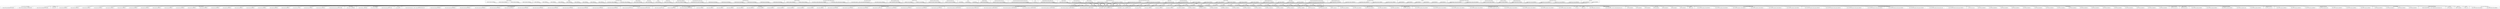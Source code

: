 digraph {
graph [overlap=false]
subgraph cluster_Catalyst_Dispatcher {
	label="Catalyst::Dispatcher";
	"Catalyst::Dispatcher::BEGIN@9";
	"Catalyst::Dispatcher::BEGIN@10";
	"Catalyst::Dispatcher::BEGIN@11";
	"Catalyst::Dispatcher::BEGIN@12";
}
subgraph cluster_Catalyst {
	label="Catalyst";
	"Catalyst::BEGIN@10";
	"Catalyst::BEGIN@13";
	"Catalyst::BEGIN@32";
	"Catalyst::BEGIN@9";
	"Catalyst::BEGIN@16";
	"Catalyst::BEGIN@8";
	"Catalyst::BEGIN@14";
	"Catalyst::BEGIN@11";
	"Catalyst::BEGIN@12";
}
subgraph cluster_Class_MOP_Mixin_HasMethods {
	label="Class::MOP::Mixin::HasMethods";
	"Class::MOP::Mixin::HasMethods::add_method";
	"Class::MOP::Mixin::HasMethods::_add_meta_method";
	"Class::MOP::Mixin::HasMethods::get_method";
}
subgraph cluster_Text_Tradition_Collation {
	label="Text::Tradition::Collation";
	"Text::Tradition::Collation::BEGIN@10";
	"Text::Tradition::Collation::BEGIN@9";
}
subgraph cluster_List_Util {
	label="List::Util";
	"List::Util::BEGIN@11";
}
subgraph cluster_Moose_Meta_Instance {
	label="Moose::Meta::Instance";
	"Moose::Meta::Instance::BEGIN@15";
	"Moose::Meta::Instance::BEGIN@10";
	"Moose::Meta::Instance::BEGIN@3";
	"Moose::Meta::Instance::BEGIN@11";
	"Moose::Meta::Instance::BEGIN@13";
}
subgraph cluster_Catalyst_Exception {
	label="Catalyst::Exception";
	"Catalyst::Exception::BEGIN@63";
}
subgraph cluster_KiokuX_Model {
	label="KiokuX::Model";
	"KiokuX::Model::BEGIN@7";
}
subgraph cluster_TryCatch {
	label="TryCatch";
	"TryCatch::BEGIN@11";
}
subgraph cluster_KiokuDB_Linker {
	label="KiokuDB::Linker";
	"KiokuDB::Linker::BEGIN@18";
}
subgraph cluster_Catalyst_Plugin_ConfigLoader {
	label="Catalyst::Plugin::ConfigLoader";
	"Catalyst::Plugin::ConfigLoader::BEGIN@8";
}
subgraph cluster_MooseX_Emulate_Class_Accessor_Fast {
	label="MooseX::Emulate::Class::Accessor::Fast";
	"MooseX::Emulate::Class::Accessor::Fast::BEGIN@7";
}
subgraph cluster_KiokuDB_Backend_DBI {
	label="KiokuDB::Backend::DBI";
	"KiokuDB::Backend::DBI::BEGIN@21";
	"KiokuDB::Backend::DBI::BEGIN@26";
	"KiokuDB::Backend::DBI::BEGIN@30";
	"KiokuDB::Backend::DBI::BEGIN@28";
	"KiokuDB::Backend::DBI::BEGIN@29";
	"KiokuDB::Backend::DBI::BEGIN@31";
}
subgraph cluster_Moose_Meta_Role_Application_RoleSummation {
	label="Moose::Meta::Role::Application::RoleSummation";
	"Moose::Meta::Role::Application::RoleSummation::BEGIN@2";
	"Moose::Meta::Role::Application::RoleSummation::BEGIN@9";
	"Moose::Meta::Role::Application::RoleSummation::BEGIN@11";
	"Moose::Meta::Role::Application::RoleSummation::BEGIN@17";
	"Moose::Meta::Role::Application::RoleSummation::BEGIN@10";
	"Moose::Meta::Role::Application::RoleSummation::BEGIN@15";
	"Moose::Meta::Role::Application::RoleSummation::BEGIN@13";
	"Moose::Meta::Role::Application::RoleSummation::meta";
}
subgraph cluster_Module_Implementation {
	label="Module::Implementation";
	"Module::Implementation::__ANON__[Module/Implementation.pm:44]";
	"Module::Implementation::build_loader_sub";
}
subgraph cluster_Scalar_Util {
	label="Scalar::Util";
	"Scalar::Util::BEGIN@9";
}
subgraph cluster_Moose_Meta_Role_Application_ToClass {
	label="Moose::Meta::Role::Application::ToClass";
	"Moose::Meta::Role::Application::ToClass::BEGIN@11";
	"Moose::Meta::Role::Application::ToClass::BEGIN@10";
	"Moose::Meta::Role::Application::ToClass::BEGIN@17";
	"Moose::Meta::Role::Application::ToClass::BEGIN@2";
	"Moose::Meta::Role::Application::ToClass::BEGIN@9";
	"Moose::Meta::Role::Application::ToClass::BEGIN@15";
	"Moose::Meta::Role::Application::ToClass::BEGIN@13";
	"Moose::Meta::Role::Application::ToClass::meta";
	"Moose::Meta::Role::Application::ToClass::BEGIN@14";
}
subgraph cluster_KiokuDB_LiveObjects {
	label="KiokuDB::LiveObjects";
	"KiokuDB::LiveObjects::BEGIN@14";
	"KiokuDB::LiveObjects::BEGIN@13";
}
subgraph cluster_UNIVERSAL {
	label="UNIVERSAL";
	"UNIVERSAL::isa";
}
subgraph cluster_Moose_Meta_Class {
	label="Moose::Meta::Class";
	"Moose::Meta::Class::add_override_method_modifier";
	"Moose::Meta::Class::BEGIN@13";
	"Moose::Meta::Class::initialize";
	"Moose::Meta::Class::BEGIN@19";
	"Moose::Meta::Class::BEGIN@28";
	"Moose::Meta::Class::BEGIN@21";
	"Moose::Meta::Class::BEGIN@14";
	"Moose::Meta::Class::add_attribute";
	"Moose::Meta::Class::BEGIN@15";
	"Moose::Meta::Class::BEGIN@22";
	"Moose::Meta::Class::BEGIN@16";
	"Moose::Meta::Class::BEGIN@25";
	"Moose::Meta::Class::BEGIN@23";
	"Moose::Meta::Class::BEGIN@17";
	"Moose::Meta::Class::BEGIN@24";
	"Moose::Meta::Class::BEGIN@27";
	"Moose::Meta::Class::superclasses";
	"Moose::Meta::Class::BEGIN@3";
	"Moose::Meta::Class::BEGIN@10";
	"Moose::Meta::Class::BEGIN@18";
	"Moose::Meta::Class::BEGIN@11";
	"Moose::Meta::Class::BEGIN@31";
	"Moose::Meta::Class::BEGIN@26";
	"Moose::Meta::Class::BEGIN@29";
}
subgraph cluster_Text_Tradition_Collation_RelationshipStore {
	label="Text::Tradition::Collation::RelationshipStore";
	"Text::Tradition::Collation::RelationshipStore::BEGIN@5";
	"Text::Tradition::Collation::RelationshipStore::BEGIN@6";
}
subgraph cluster_Class_Load {
	label="Class::Load";
	"Class::Load::BEGIN@5";
	"Class::Load::BEGIN@9";
	"Class::Load::BEGIN@6";
	"Class::Load::BEGIN@10";
	"Class::Load::BEGIN@7";
	"Class::Load::BEGIN@16";
	"Class::Load::BEGIN@8";
}
subgraph cluster_Parse_Method_Signatures {
	label="Parse::Method::Signatures";
	"Parse::Method::Signatures::__ANON__[Parse/Method/Signatures.pm:122]";
	"Parse::Method::Signatures::BEGIN@10";
}
subgraph cluster_Class_MOP_MiniTrait {
	label="Class::MOP::MiniTrait";
	"Class::MOP::MiniTrait::apply";
}
subgraph cluster_warnings {
	label="warnings";
	"warnings::import";
}
subgraph cluster_Catalyst_DispatchType_Chained {
	label="Catalyst::DispatchType::Chained";
	"Catalyst::DispatchType::Chained::BEGIN@7";
}
subgraph cluster_XSLoader {
	label="XSLoader";
	"XSLoader::load";
}
subgraph cluster_KiokuDB_GC_Naive {
	label="KiokuDB::GC::Naive";
	"KiokuDB::GC::Naive::BEGIN@6";
	"KiokuDB::GC::Naive::BEGIN@7";
}
subgraph cluster_Moose_Meta_Role {
	label="Moose::Meta::Role";
	"Moose::Meta::Role::BEGIN@27";
	"Moose::Meta::Role::BEGIN@18";
	"Moose::Meta::Role::BEGIN@13";
	"Moose::Meta::Role::BEGIN@21";
	"Moose::Meta::Role::BEGIN@16";
	"Moose::Meta::Role::BEGIN@20";
	"Moose::Meta::Role::BEGIN@11";
	"Moose::Meta::Role::BEGIN@10";
	"Moose::Meta::Role::BEGIN@2";
	"Moose::Meta::Role::BEGIN@25";
	"Moose::Meta::Role::BEGIN@23";
	"Moose::Meta::Role::meta";
	"Moose::Meta::Role::BEGIN@22";
	"Moose::Meta::Role::BEGIN@19";
	"Moose::Meta::Role::BEGIN@15";
	"Moose::Meta::Role::BEGIN@24";
	"Moose::Meta::Role::BEGIN@9";
	"Moose::Meta::Role::BEGIN@14";
}
subgraph cluster_Class_Load_XS {
	label="Class::Load::XS";
	"Class::Load::XS::is_class_loaded";
}
subgraph cluster_stemmaweb_Controller_Stexaminer {
	label="stemmaweb::Controller::Stexaminer";
	"stemmaweb::Controller::Stexaminer::BEGIN@8";
}
subgraph cluster_Class_MOP_Class {
	label="Class::MOP::Class";
	"Class::MOP::Class::find_method_by_name";
	"Class::MOP::Class::_real_ref_name";
	"Class::MOP::Class::initialize";
}
subgraph cluster_stemmaweb_Controller_Root {
	label="stemmaweb::Controller::Root";
	"stemmaweb::Controller::Root::BEGIN@7";
}
subgraph cluster_Moose_Object {
	label="Moose::Object";
	"Moose::Object::BEGIN@17";
	"Moose::Object::BEGIN@108";
	"Moose::Object::BEGIN@13";
	"Moose::Object::BEGIN@85";
	"Moose::Object::BEGIN@11";
	"Moose::Object::BEGIN@14";
	"Moose::Object::BEGIN@16";
	"Moose::Object::BEGIN@3";
	"Moose::Object::BUILDARGS";
	"Moose::Object::BEGIN@20";
	"Moose::Object::BEGIN@19";
	"Moose::Object::BEGIN@15";
	"Moose::Object::BEGIN@10";
}
subgraph cluster_main {
	label="main";
	"main::BEGIN@10";
	"main::BEGIN@9";
	"main::BEGIN@11";
}
subgraph cluster_Moose_Meta_Role_Application_ToRole {
	label="Moose::Meta::Role::Application::ToRole";
	"Moose::Meta::Role::Application::ToRole::BEGIN@2";
	"Moose::Meta::Role::Application::ToRole::BEGIN@10";
	"Moose::Meta::Role::Application::ToRole::BEGIN@11";
	"Moose::Meta::Role::Application::ToRole::BEGIN@13";
	"Moose::Meta::Role::Application::ToRole::BEGIN@9";
	"Moose::Meta::Role::Application::ToRole::BEGIN@15";
}
subgraph cluster_Moose {
	label="Moose";
	"Moose::init_meta";
	"Moose::BEGIN@29";
	"Moose::BEGIN@34";
	"Moose::BEGIN@45";
	"Moose::BEGIN@21";
	"Moose::BEGIN@37";
	"Moose::BEGIN@42";
	"Moose::around";
	"Moose::has";
	"Moose::before";
	"Moose::BEGIN@11";
	"Moose::BEGIN@32";
	"Moose::BEGIN@31";
	"Moose::BEGIN@40";
	"Moose::BEGIN@8";
	"Moose::BEGIN@9";
	"Moose::BEGIN@15";
	"Moose::BEGIN@41";
	"Moose::extends";
	"Moose::super";
	"Moose::override";
	"Moose::BEGIN@39";
	"Moose::BEGIN@36";
	"Moose::BEGIN@28";
	"Moose::with";
	"Moose::BEGIN@14";
	"Moose::BEGIN@44";
	"Moose::BEGIN@19";
	"Moose::BEGIN@38";
	"Moose::BEGIN@30";
	"Moose::BEGIN@18";
	"Moose::BEGIN@23";
	"Moose::BEGIN@2";
	"Moose::BEGIN@13";
	"Moose::BEGIN@47";
}
subgraph cluster_mro {
	label="mro";
	"mro::get_linear_isa";
}
subgraph cluster_KiokuDB_TypeMap {
	label="KiokuDB::TypeMap";
	"KiokuDB::TypeMap::BEGIN@10";
}
subgraph cluster_stemmaweb_Controller_Microservice {
	label="stemmaweb::Controller::Microservice";
	"stemmaweb::Controller::Microservice::BEGIN@11";
}
subgraph cluster_MooseX_Role_Parameterized_Meta_Role_Parameterizable {
	label="MooseX::Role::Parameterized::Meta::Role::Parameterizable";
	"MooseX::Role::Parameterized::Meta::Role::Parameterizable::BEGIN@7";
}
subgraph cluster_base {
	label="base";
	"base::import";
}
subgraph cluster_KiokuDB_Backend_TypeMap_Default_JSON {
	label="KiokuDB::Backend::TypeMap::Default::JSON";
	"KiokuDB::Backend::TypeMap::Default::JSON::BEGIN@6";
}
subgraph cluster_Module_Runtime {
	label="Module::Runtime";
	"Module::Runtime::require_module";
}
subgraph cluster_Exporter {
	label="Exporter";
	"Exporter::import";
}
subgraph cluster_Data_Stream_Bulk_Util {
	label="Data::Stream::Bulk::Util";
	"Data::Stream::Bulk::Util::BEGIN@14";
}
subgraph cluster_Catalyst_Controller {
	label="Catalyst::Controller";
	"Catalyst::Controller::BEGIN@8";
}
subgraph cluster_KiokuDB_TypeMap_Entry_Set {
	label="KiokuDB::TypeMap::Entry::Set";
	"KiokuDB::TypeMap::Entry::Set::BEGIN@8";
	"KiokuDB::TypeMap::Entry::Set::BEGIN@9";
}
subgraph cluster_Moose_Meta_Attribute {
	label="Moose::Meta::Attribute";
	"Moose::Meta::Attribute::new";
}
subgraph cluster_Moose_Deprecated {
	label="Moose::Deprecated";
	"Moose::Deprecated::BEGIN@12";
	"Moose::Deprecated::BEGIN@10";
	"Moose::Deprecated::BEGIN@9";
	"Moose::Deprecated::BEGIN@2";
}
subgraph cluster_MooseX_Meta_TypeConstraint_Structured {
	label="MooseX::Meta::TypeConstraint::Structured";
	"MooseX::Meta::TypeConstraint::Structured::BEGIN@6";
	"MooseX::Meta::TypeConstraint::Structured::BEGIN@8";
}
subgraph cluster_Moose_Meta_Role_Composite {
	label="Moose::Meta::Role::Composite";
	"Moose::Meta::Role::Composite::BEGIN@10";
	"Moose::Meta::Role::Composite::BEGIN@9";
	"Moose::Meta::Role::Composite::meta";
	"Moose::Meta::Role::Composite::BEGIN@11";
	"Moose::Meta::Role::Composite::BEGIN@14";
	"Moose::Meta::Role::Composite::BEGIN@2";
	"Moose::Meta::Role::Composite::BEGIN@13";
	"Moose::Meta::Role::Composite::BEGIN@16";
}
subgraph cluster_Moose_Meta_Attribute_Native {
	label="Moose::Meta::Attribute::Native";
	"Moose::Meta::Attribute::Native::BEGIN@2";
	"Moose::Meta::Attribute::Native::BEGIN@9";
}
subgraph cluster_Catalyst_Utils {
	label="Catalyst::Utils";
	"Catalyst::Utils::ensure_class_loaded";
}
subgraph cluster_MooseX_Role_Parameterized {
	label="MooseX::Role::Parameterized";
	"MooseX::Role::Parameterized::BEGIN@7";
}
subgraph cluster_KiokuDB_Collapser {
	label="KiokuDB::Collapser";
	"KiokuDB::Collapser::BEGIN@17";
	"KiokuDB::Collapser::BEGIN@15";
	"KiokuDB::Collapser::BEGIN@14";
	"KiokuDB::Collapser::BEGIN@20";
	"KiokuDB::Collapser::BEGIN@16";
	"KiokuDB::Collapser::BEGIN@18";
}
subgraph cluster_KiokuDB_TypeMap_Entry_Std {
	label="KiokuDB::TypeMap::Entry::Std";
	"KiokuDB::TypeMap::Entry::Std::BEGIN@6";
}
subgraph cluster_Text_Tradition {
	label="Text::Tradition";
	"Text::Tradition::BEGIN@7";
	"Text::Tradition::BEGIN@8";
	"Text::Tradition::BEGIN@6";
}
subgraph cluster_Moose_Meta_TypeCoercion {
	label="Moose::Meta::TypeCoercion";
	"Moose::Meta::TypeCoercion::BEGIN@10";
	"Moose::Meta::TypeCoercion::BEGIN@12";
	"Moose::Meta::TypeCoercion::BEGIN@14";
	"Moose::Meta::TypeCoercion::BEGIN@3";
	"Moose::Meta::TypeCoercion::BEGIN@11";
	"Moose::Meta::TypeCoercion::BEGIN@15";
	"Moose::Meta::TypeCoercion::meta";
}
subgraph cluster_Moose_Meta_Role_Application_ToInstance {
	label="Moose::Meta::Role::Application::ToInstance";
	"Moose::Meta::Role::Application::ToInstance::BEGIN@11";
	"Moose::Meta::Role::Application::ToInstance::BEGIN@9";
	"Moose::Meta::Role::Application::ToInstance::BEGIN@10";
	"Moose::Meta::Role::Application::ToInstance::BEGIN@14";
	"Moose::Meta::Role::Application::ToInstance::meta";
	"Moose::Meta::Role::Application::ToInstance::BEGIN@16";
	"Moose::Meta::Role::Application::ToInstance::BEGIN@2";
	"Moose::Meta::Role::Application::ToInstance::BEGIN@13";
}
subgraph cluster_MooseX_Meta_TypeConstraint_Structured_Optional {
	label="MooseX::Meta::TypeConstraint::Structured::Optional";
	"MooseX::Meta::TypeConstraint::Structured::Optional::BEGIN@5";
}
subgraph cluster_KiokuDB_TypeMap_Entry_MOP {
	label="KiokuDB::TypeMap::Entry::MOP";
	"KiokuDB::TypeMap::Entry::MOP::BEGIN@9";
}
subgraph cluster_Text_Tradition_Directory {
	label="Text::Tradition::Directory";
	"Text::Tradition::Directory::BEGIN@8";
	"Text::Tradition::Directory::BEGIN@154";
	"Text::Tradition::Directory::BEGIN@10";
	"Text::Tradition::Directory::BEGIN@9";
}
subgraph cluster_Class_MOP_Attribute {
	label="Class::MOP::Attribute";
	"Class::MOP::Attribute::new";
}
subgraph cluster_Package_DeprecationManager {
	label="Package::DeprecationManager";
	"Package::DeprecationManager::__ANON__[Package/DeprecationManager.pm:61]";
}
subgraph cluster_Class_MOP_Mixin_HasAttributes {
	label="Class::MOP::Mixin::HasAttributes";
	"Class::MOP::Mixin::HasAttributes::add_attribute";
}
subgraph cluster_Moose_Meta_TypeConstraint {
	label="Moose::Meta::TypeConstraint";
	"Moose::Meta::TypeConstraint::__ANON__[Moose/Meta/TypeConstraint.pm:16]";
	"Moose::Meta::TypeConstraint::BEGIN@26";
	"Moose::Meta::TypeConstraint::meta";
	"Moose::Meta::TypeConstraint::BEGIN@12";
	"Moose::Meta::TypeConstraint::BEGIN@19";
	"Moose::Meta::TypeConstraint::BEGIN@14";
	"Moose::Meta::TypeConstraint::BEGIN@24";
	"Moose::Meta::TypeConstraint::BEGIN@3";
	"Moose::Meta::TypeConstraint::BEGIN@11";
	"Moose::Meta::TypeConstraint::BEGIN@20";
	"Moose::Meta::TypeConstraint::BEGIN@23";
	"Moose::Meta::TypeConstraint::BEGIN@21";
	"Moose::Meta::TypeConstraint::BEGIN@10";
	"Moose::Meta::TypeConstraint::BEGIN@22";
}
subgraph cluster_KiokuDB {
	label="KiokuDB";
	"KiokuDB::BEGIN@13";
	"KiokuDB::BEGIN@16";
	"KiokuDB::BEGIN@11";
	"KiokuDB::BEGIN@12";
	"KiokuDB::BEGIN@17";
	"KiokuDB::BEGIN@15";
}
subgraph cluster_Moose_Exporter {
	label="Moose::Exporter";
	"Moose::Exporter::__ANON__[Moose/Exporter.pm:492]";
	"Moose::Exporter::BEGIN@18";
	"Moose::Exporter::import";
	"Moose::Exporter::BEGIN@2";
	"Moose::Exporter::BEGIN@15";
	"Moose::Exporter::BEGIN@9";
	"Moose::Exporter::BEGIN@294";
	"Moose::Exporter::BEGIN@14";
	"Moose::Exporter::BEGIN@132";
	"Moose::Exporter::BEGIN@17";
	"Moose::Exporter::BEGIN@133";
	"Moose::Exporter::BEGIN@698";
	"Moose::Exporter::BEGIN@12";
	"Moose::Exporter::BEGIN@16";
	"Moose::Exporter::BEGIN@688";
	"Moose::Exporter::BEGIN@10";
	"Moose::Exporter::__ANON__[Moose/Exporter.pm:225]";
	"Moose::Exporter::BEGIN@13";
}
subgraph cluster_Moose_Util_TypeConstraints {
	label="Moose::Util::TypeConstraints";
	"Moose::Util::TypeConstraints::find_type_constraint";
	"Moose::Util::TypeConstraints::class_type";
}
subgraph cluster_KiokuDB_Backend_Serialize_JSPON {
	label="KiokuDB::Backend::Serialize::JSPON";
	"KiokuDB::Backend::Serialize::JSPON::BEGIN@6";
	"KiokuDB::Backend::Serialize::JSPON::BEGIN@7";
}
subgraph cluster_stemmaweb_Controller_Relation {
	label="stemmaweb::Controller::Relation";
	"stemmaweb::Controller::Relation::BEGIN@6";
}
subgraph cluster_KiokuDB_Set_Deferred {
	label="KiokuDB::Set::Deferred";
	"KiokuDB::Set::Deferred::BEGIN@8";
}
subgraph cluster_KiokuDB_TypeMap_Resolver {
	label="KiokuDB::TypeMap::Resolver";
	"KiokuDB::TypeMap::Resolver::BEGIN@9";
}
subgraph cluster_Class_MOP_Object {
	label="Class::MOP::Object";
	"Class::MOP::Object::meta";
}
subgraph cluster_strict {
	label="strict";
	"strict::import";
}
subgraph cluster_Moose_Util {
	label="Moose::Util";
	"Moose::Util::apply_all_roles";
	"Moose::Util::_caller_info";
	"Moose::Util::add_method_modifier";
}
subgraph cluster_Class_MOP {
	label="Class::MOP";
	"Class::MOP::_definition_context";
	"Class::MOP::get_metaclass_by_name";
}
subgraph cluster_MooseX_Types_Structured {
	label="MooseX::Types::Structured";
	"MooseX::Types::Structured::BEGIN@16";
	"MooseX::Types::Structured::BEGIN@14";
	"MooseX::Types::Structured::BEGIN@15";
	"MooseX::Types::Structured::BEGIN@13";
}
subgraph cluster_stemmaweb {
	label="stemmaweb";
	"stemmaweb::BEGIN@2";
	"stemmaweb::BEGIN@19";
}
subgraph cluster_Moose_Meta_Role_Application {
	label="Moose::Meta::Role::Application";
	"Moose::Meta::Role::Application::meta";
	"Moose::Meta::Role::Application::BEGIN@9";
	"Moose::Meta::Role::Application::BEGIN@11";
	"Moose::Meta::Role::Application::BEGIN@2";
	"Moose::Meta::Role::Application::BEGIN@10";
}
"Moose::BEGIN@19" -> "Moose::Exporter::BEGIN@9";
"Moose::BEGIN@38" -> "Moose::Meta::Role::Application::BEGIN@11";
"Moose::before" -> "Moose::before";
"KiokuDB::BEGIN@17" -> "Moose::before";
"main::BEGIN@11" -> "Moose::before";
"stemmaweb::BEGIN@2" -> "Moose::BEGIN@11";
"Moose::init_meta" -> "Moose::Util::TypeConstraints::find_type_constraint";
"Moose::init_meta" -> "Moose::Util::TypeConstraints::class_type";
"Moose::BEGIN@19" -> "Moose::Exporter::BEGIN@294";
"Moose::BEGIN@19" -> "Moose::Exporter::BEGIN@17";
"Moose::BEGIN@30" -> "Moose::Meta::TypeCoercion::BEGIN@11";
"stemmaweb::BEGIN@2" -> "Moose::BEGIN@47";
"Moose::BEGIN@40" -> "Moose::Meta::Role::Application::ToClass::BEGIN@15";
"Moose::BEGIN@40" -> "Moose::Meta::Role::Application::ToClass::BEGIN@10";
"stemmaweb::BEGIN@2" -> "Moose::BEGIN@40";
"Moose::BEGIN@13" -> "Scalar::Util::BEGIN@9";
"Catalyst::Utils::ensure_class_loaded" -> "Moose::extends";
"Catalyst::Plugin::ConfigLoader::BEGIN@8" -> "Moose::extends";
"KiokuDB::Backend::DBI::BEGIN@30" -> "Moose::extends";
"Catalyst::Dispatcher::BEGIN@11" -> "Moose::extends";
"Catalyst::Exception::BEGIN@63" -> "Moose::extends";
"stemmaweb::BEGIN@19" -> "Moose::extends";
"stemmaweb::Controller::Relation::BEGIN@6" -> "Moose::extends";
"Catalyst::DispatchType::Chained::BEGIN@7" -> "Moose::extends";
"stemmaweb::Controller::Root::BEGIN@7" -> "Moose::extends";
"KiokuDB::Set::Deferred::BEGIN@8" -> "Moose::extends";
"KiokuDB::BEGIN@11" -> "Moose::extends";
"stemmaweb::Controller::Microservice::BEGIN@11" -> "Moose::extends";
"stemmaweb::Controller::Stexaminer::BEGIN@8" -> "Moose::extends";
"KiokuDB::TypeMap::Entry::Set::BEGIN@8" -> "Moose::extends";
"MooseX::Meta::TypeConstraint::Structured::BEGIN@8" -> "Moose::extends";
"Catalyst::Controller::BEGIN@8" -> "Moose::extends";
"MooseX::Types::Structured::BEGIN@14" -> "Moose::extends";
"KiokuDB::Backend::TypeMap::Default::JSON::BEGIN@6" -> "Moose::extends";
"Catalyst::BEGIN@32" -> "Moose::extends";
"Module::Runtime::require_module" -> "Moose::extends";
"Moose::extends" -> "Moose::extends";
"base::import" -> "Moose::extends";
"KiokuDB::Backend::DBI::BEGIN@26" -> "Moose::extends";
"Catalyst::Dispatcher::BEGIN@12" -> "Moose::extends";
"MooseX::Role::Parameterized::Meta::Role::Parameterizable::BEGIN@7" -> "Moose::extends";
"MooseX::Emulate::Class::Accessor::Fast::BEGIN@7" -> "Moose::extends";
"MooseX::Role::Parameterized::BEGIN@7" -> "Moose::extends";
"MooseX::Types::Structured::BEGIN@13" -> "Moose::extends";
"main::BEGIN@9" -> "Moose::extends";
"MooseX::Meta::TypeConstraint::Structured::Optional::BEGIN@5" -> "Moose::extends";
"main::BEGIN@11" -> "Moose::extends";
"KiokuDB::TypeMap::Entry::Set::BEGIN@9" -> "Moose::extends";
"Moose::BEGIN@28" -> "Moose::Meta::Class::BEGIN@19";
"Moose::init_meta" -> "Class::MOP::Class::_real_ref_name";
"stemmaweb::BEGIN@2" -> "Moose::BEGIN@39";
"Moose::BEGIN@28" -> "Moose::Meta::Class::BEGIN@15";
"Moose::BEGIN@29" -> "Moose::Meta::TypeConstraint::BEGIN@12";
"Moose::BEGIN@36" -> "Moose::Meta::Role::BEGIN@15";
"Moose::BEGIN@28" -> "Moose::Meta::Class::BEGIN@10";
"Moose::BEGIN@36" -> "Moose::Meta::Role::BEGIN@9";
"Moose::BEGIN@47" -> "Moose::Meta::Attribute::Native::BEGIN@2";
"Moose::BEGIN@28" -> "Moose::Meta::Class::BEGIN@26";
"Moose::BEGIN@34" -> "Moose::Object::BEGIN@10";
"Moose::BEGIN@39" -> "Moose::Meta::Role::Application::RoleSummation::BEGIN@2";
"Moose::before" -> "Moose::Exporter::__ANON__[Moose/Exporter.pm:225]";
"Moose::with" -> "Moose::Exporter::__ANON__[Moose/Exporter.pm:225]";
"Moose::extends" -> "Moose::Exporter::__ANON__[Moose/Exporter.pm:225]";
"Moose::override" -> "Moose::Exporter::__ANON__[Moose/Exporter.pm:225]";
"Moose::around" -> "Moose::Exporter::__ANON__[Moose/Exporter.pm:225]";
"Moose::has" -> "Moose::Exporter::__ANON__[Moose/Exporter.pm:225]";
"Moose::BEGIN@29" -> "Class::MOP::_definition_context";
"Moose::BEGIN@37" -> "Class::MOP::_definition_context";
"Moose::BEGIN@39" -> "Class::MOP::_definition_context";
"Moose::BEGIN@36" -> "Class::MOP::_definition_context";
"Moose::BEGIN@28" -> "Class::MOP::_definition_context";
"Moose::BEGIN@42" -> "Class::MOP::_definition_context";
"Moose::BEGIN@38" -> "Class::MOP::_definition_context";
"Moose::BEGIN@30" -> "Class::MOP::_definition_context";
"Moose::BEGIN@40" -> "Class::MOP::_definition_context";
"Moose::BEGIN@29" -> "Moose::Meta::TypeConstraint::BEGIN@3";
"Moose::BEGIN@41" -> "Moose::Meta::Role::Application::ToRole::BEGIN@9";
"stemmaweb::BEGIN@2" -> "Moose::BEGIN@28";
"stemmaweb::BEGIN@2" -> "Moose::BEGIN@44";
"Moose::BEGIN@15" -> "Class::Load::BEGIN@10";
"Moose::init_meta" -> "Class::MOP::Mixin::HasMethods::get_method";
"Moose::BEGIN@36" -> "Moose::Meta::Role::BEGIN@24";
"Moose::BEGIN@15" -> "Class::Load::BEGIN@8";
"stemmaweb::BEGIN@2" -> "Moose::BEGIN@23";
"stemmaweb::BEGIN@2" -> "Moose::BEGIN@2";
"Moose::BEGIN@28" -> "Moose::Meta::Class::BEGIN@31";
"stemmaweb::BEGIN@2" -> "Moose::BEGIN@21";
"Catalyst::Utils::ensure_class_loaded" -> "Moose::has";
"Catalyst::Plugin::ConfigLoader::BEGIN@8" -> "Moose::has";
"MooseX::Meta::TypeConstraint::Structured::BEGIN@6" -> "Moose::has";
"stemmaweb::BEGIN@19" -> "Moose::has";
"Catalyst::BEGIN@12" -> "Moose::has";
"Catalyst::DispatchType::Chained::BEGIN@7" -> "Moose::has";
"Text::Tradition::BEGIN@6" -> "Moose::has";
"Moose::has" -> "Moose::has";
"Text::Tradition::Directory::BEGIN@8" -> "Moose::has";
"Text::Tradition::BEGIN@8" -> "Moose::has";
"KiokuX::Model::BEGIN@7" -> "Moose::has";
"Text::Tradition::Collation::BEGIN@9" -> "Moose::has";
"KiokuDB::Backend::TypeMap::Default::JSON::BEGIN@6" -> "Moose::has";
"Catalyst::BEGIN@32" -> "Moose::has";
"Module::Runtime::require_module" -> "Moose::has";
"KiokuDB::Collapser::BEGIN@20" -> "Moose::has";
"KiokuDB::GC::Naive::BEGIN@7" -> "Moose::has";
"MooseX::Types::Structured::BEGIN@15" -> "Moose::has";
"KiokuDB::BEGIN@16" -> "Moose::has";
"KiokuDB::Linker::BEGIN@18" -> "Moose::has";
"KiokuDB::Backend::DBI::BEGIN@28" -> "Moose::has";
"KiokuDB::TypeMap::Entry::Std::BEGIN@6" -> "Moose::has";
"MooseX::Role::Parameterized::BEGIN@7" -> "Moose::has";
"MooseX::Types::Structured::BEGIN@13" -> "Moose::has";
"Catalyst::Dispatcher::BEGIN@10" -> "Moose::has";
"MooseX::Types::Structured::BEGIN@16" -> "Moose::has";
"Data::Stream::Bulk::Util::BEGIN@14" -> "Moose::has";
"Text::Tradition::Collation::BEGIN@10" -> "Moose::has";
"KiokuDB::LiveObjects::BEGIN@14" -> "Moose::has";
"Catalyst::BEGIN@10" -> "Moose::has";
"KiokuDB::BEGIN@17" -> "Moose::has";
"KiokuDB::BEGIN@12" -> "Moose::has";
"Catalyst::BEGIN@9" -> "Moose::has";
"Parse::Method::Signatures::BEGIN@10" -> "Moose::has";
"KiokuDB::Backend::DBI::BEGIN@21" -> "Moose::has";
"TryCatch::BEGIN@11" -> "Moose::has";
"KiokuDB::Collapser::BEGIN@16" -> "Moose::has";
"KiokuDB::Backend::Serialize::JSPON::BEGIN@7" -> "Moose::has";
"KiokuDB::BEGIN@11" -> "Moose::has";
"KiokuDB::TypeMap::Entry::MOP::BEGIN@9" -> "Moose::has";
"Catalyst::BEGIN@13" -> "Moose::has";
"KiokuDB::Collapser::BEGIN@14" -> "Moose::has";
"KiokuDB::Backend::Serialize::JSPON::BEGIN@6" -> "Moose::has";
"KiokuDB::TypeMap::Entry::Set::BEGIN@8" -> "Moose::has";
"Catalyst::BEGIN@16" -> "Moose::has";
"Text::Tradition::Directory::BEGIN@9" -> "Moose::has";
"KiokuDB::GC::Naive::BEGIN@6" -> "Moose::has";
"KiokuDB::BEGIN@15" -> "Moose::has";
"main::BEGIN@10" -> "Moose::has";
"Text::Tradition::BEGIN@7" -> "Moose::has";
"KiokuDB::TypeMap::BEGIN@10" -> "Moose::has";
"KiokuDB::Collapser::BEGIN@17" -> "Moose::has";
"Catalyst::Dispatcher::BEGIN@12" -> "Moose::has";
"KiokuDB::LiveObjects::BEGIN@13" -> "Moose::has";
"KiokuDB::TypeMap::Resolver::BEGIN@9" -> "Moose::has";
"KiokuDB::BEGIN@13" -> "Moose::has";
"Catalyst::Dispatcher::BEGIN@9" -> "Moose::has";
"KiokuDB::Collapser::BEGIN@15" -> "Moose::has";
"KiokuDB::Collapser::BEGIN@18" -> "Moose::has";
"Catalyst::BEGIN@14" -> "Moose::has";
"Text::Tradition::Collation::RelationshipStore::BEGIN@6" -> "Moose::has";
"Catalyst::BEGIN@11" -> "Moose::has";
"main::BEGIN@11" -> "Moose::has";
"KiokuDB::TypeMap::Entry::Set::BEGIN@9" -> "Moose::has";
"Moose::BEGIN@39" -> "Moose::Meta::Role::Application::RoleSummation::BEGIN@17";
"Moose::BEGIN@19" -> "Moose::Exporter::BEGIN@12";
"Moose::BEGIN@36" -> "Moose::Meta::Role::BEGIN@22";
"Moose::BEGIN@36" -> "Moose::Meta::Role::BEGIN@10";
"Moose::BEGIN@40" -> "Moose::Meta::Role::Application::ToClass::BEGIN@14";
"Moose::BEGIN@41" -> "Moose::Meta::Role::Application::ToRole::BEGIN@11";
"Moose::BEGIN@34" -> "Moose::Object::BEGIN@14";
"Moose::BEGIN@19" -> "Moose::Exporter::BEGIN@133";
"Moose::BEGIN@42" -> "Moose::Meta::Role::Application::ToInstance::BEGIN@11";
"Moose::BEGIN@38" -> "Moose::Meta::Role::Application::BEGIN@9";
"Moose::BEGIN@18" -> "Moose::Deprecated::BEGIN@9";
"Moose::BEGIN@18" -> "Moose::Deprecated::BEGIN@2";
"Moose::BEGIN@28" -> "Moose::Meta::Class::BEGIN@24";
"Moose::BEGIN@34" -> "Moose::Object::BEGIN@85";
"Moose::BEGIN@42" -> "Moose::Meta::Role::Application::ToInstance::BEGIN@9";
"Moose::BEGIN@28" -> "Moose::Meta::Class::BEGIN@22";
"Moose::with" -> "Moose::Util::apply_all_roles";
"Moose::BEGIN@36" -> "Moose::Meta::Role::BEGIN@23";
"Moose::BEGIN@29" -> "Moose::Meta::TypeConstraint::BEGIN@24";
"Moose::BEGIN@28" -> "Moose::Meta::Class::BEGIN@3";
"Moose::BEGIN@42" -> "Moose::Meta::Role::Application::ToInstance::BEGIN@16";
"Moose::BEGIN@30" -> "Moose::Meta::TypeCoercion::BEGIN@15";
"Moose::BEGIN@28" -> "Moose::Meta::Class::BEGIN@16";
"Moose::BEGIN@39" -> "Moose::Meta::Role::Application::RoleSummation::BEGIN@13";
"Moose::BEGIN@37" -> "Moose::Meta::Role::Composite::BEGIN@16";
"Moose::BEGIN@39" -> "Moose::Meta::Role::Application::RoleSummation::meta";
"stemmaweb::BEGIN@2" -> "Moose::BEGIN@29";
"Moose::BEGIN@34" -> "Moose::Object::BEGIN@16";
"Moose::super" -> "Moose::Object::BUILDARGS";
"Moose::init_meta" -> "Class::Load::XS::is_class_loaded";
"Moose::BEGIN@40" -> "Moose::Meta::Role::Application::ToClass::BEGIN@2";
"Moose::BEGIN@30" -> "Moose::Meta::TypeCoercion::BEGIN@10";
"Moose::BEGIN@18" -> "Moose::Deprecated::BEGIN@12";
"Moose::BEGIN@36" -> "Moose::Meta::Role::BEGIN@16";
"Moose::BEGIN@34" -> "Moose::Object::BEGIN@20";
"Moose::BEGIN@15" -> "Class::Load::BEGIN@9";
"Moose::BEGIN@42" -> "Moose::Meta::Role::Application::ToInstance::BEGIN@2";
"Moose::BEGIN@39" -> "Moose::Meta::Role::Application::RoleSummation::BEGIN@15";
"stemmaweb::BEGIN@2" -> "Moose::BEGIN@15";
"Moose::BEGIN@30" -> "Moose::Meta::Attribute::new";
"Moose::BEGIN@19" -> "Moose::Exporter::BEGIN@2";
"Moose::BEGIN@29" -> "Moose::Meta::TypeConstraint::BEGIN@14";
"Moose::BEGIN@15" -> "Module::Implementation::build_loader_sub";
"Moose::BEGIN@36" -> "Moose::Meta::Role::BEGIN@19";
"Moose::BEGIN@15" -> "Class::Load::BEGIN@16";
"stemmaweb::BEGIN@2" -> "Moose::BEGIN@18";
"Moose::BEGIN@28" -> "Moose::Meta::Class::BEGIN@11";
"Moose::BEGIN@8" -> "strict::import";
"Moose::BEGIN@42" -> "Moose::Meta::Role::Application::ToInstance::BEGIN@13";
"Moose::BEGIN@28" -> "Moose::Meta::Class::BEGIN@13";
"Moose::BEGIN@41" -> "Moose::Meta::Role::Application::ToRole::BEGIN@13";
"Moose::BEGIN@29" -> "Moose::Meta::TypeConstraint::BEGIN@21";
"Moose::BEGIN@29" -> "Moose::Meta::TypeConstraint::BEGIN@22";
"stemmaweb::BEGIN@2" -> "Moose::BEGIN@9";
"Moose::BEGIN@39" -> "Moose::Meta::Role::Application::RoleSummation::BEGIN@11";
"Moose::BEGIN@28" -> "Moose::Meta::Class::BEGIN@29";
"Moose::Exporter::__ANON__[Moose/Exporter.pm:492]" -> "Moose::init_meta";
"Moose::BEGIN@30" -> "Moose::Meta::TypeCoercion::BEGIN@14";
"Moose::BEGIN@34" -> "Moose::Object::BEGIN@3";
"Moose::BEGIN@19" -> "Moose::Exporter::BEGIN@14";
"Moose::BEGIN@38" -> "Moose::Meta::Role::Application::meta";
"Moose::BEGIN@36" -> "Moose::Meta::Role::BEGIN@2";
"Moose::BEGIN@13" -> "XSLoader::load";
"Moose::BEGIN@37" -> "Moose::Meta::Role::Composite::BEGIN@14";
"Catalyst::BEGIN@10" -> "Moose::with";
"KiokuDB::BEGIN@17" -> "Moose::with";
"Catalyst::BEGIN@9" -> "Moose::with";
"KiokuDB::Backend::DBI::BEGIN@21" -> "Moose::with";
"Catalyst::BEGIN@12" -> "Moose::with";
"KiokuDB::Collapser::BEGIN@16" -> "Moose::with";
"KiokuDB::Backend::Serialize::JSPON::BEGIN@7" -> "Moose::with";
"KiokuDB::Set::Deferred::BEGIN@8" -> "Moose::with";
"Text::Tradition::Directory::BEGIN@8" -> "Moose::with";
"KiokuDB::BEGIN@11" -> "Moose::with";
"Catalyst::BEGIN@13" -> "Moose::with";
"KiokuDB::Backend::Serialize::JSPON::BEGIN@6" -> "Moose::with";
"KiokuDB::Collapser::BEGIN@14" -> "Moose::with";
"Catalyst::BEGIN@16" -> "Moose::with";
"Text::Tradition::Directory::BEGIN@9" -> "Moose::with";
"KiokuDB::GC::Naive::BEGIN@6" -> "Moose::with";
"KiokuX::Model::BEGIN@7" -> "Moose::with";
"KiokuDB::BEGIN@15" -> "Moose::with";
"Text::Tradition::Collation::RelationshipStore::BEGIN@5" -> "Moose::with";
"KiokuDB::Backend::TypeMap::Default::JSON::BEGIN@6" -> "Moose::with";
"Module::Runtime::require_module" -> "Moose::with";
"KiokuDB::GC::Naive::BEGIN@7" -> "Moose::with";
"Catalyst::BEGIN@8" -> "Moose::with";
"KiokuDB::Backend::DBI::BEGIN@31" -> "Moose::with";
"KiokuDB::TypeMap::Resolver::BEGIN@9" -> "Moose::with";
"MooseX::Role::Parameterized::Meta::Role::Parameterizable::BEGIN@7" -> "Moose::with";
"Catalyst::Dispatcher::BEGIN@9" -> "Moose::with";
"KiokuDB::Linker::BEGIN@18" -> "Moose::with";
"Moose::with" -> "Moose::with";
"KiokuDB::Backend::DBI::BEGIN@28" -> "Moose::with";
"KiokuDB::Collapser::BEGIN@18" -> "Moose::with";
"Catalyst::BEGIN@14" -> "Moose::with";
"Catalyst::BEGIN@11" -> "Moose::with";
"Catalyst::Dispatcher::BEGIN@10" -> "Moose::with";
"Text::Tradition::Directory::BEGIN@154" -> "Moose::with";
"Data::Stream::Bulk::Util::BEGIN@14" -> "Moose::with";
"Text::Tradition::Directory::BEGIN@10" -> "Moose::with";
"KiokuDB::Backend::DBI::BEGIN@29" -> "Moose::with";
"KiokuDB::TypeMap::Entry::Set::BEGIN@9" -> "Moose::with";
"Moose::BEGIN@15" -> "Module::Implementation::__ANON__[Module/Implementation.pm:44]";
"Moose::BEGIN@19" -> "Moose::Exporter::BEGIN@132";
"Moose::BEGIN@47" -> "Class::MOP::Class::find_method_by_name";
"Moose::BEGIN@36" -> "Moose::Meta::Role::BEGIN@14";
"Moose::BEGIN@41" -> "Moose::Meta::Role::Application::ToRole::BEGIN@15";
"Moose::BEGIN@44" -> "Moose::Exporter::__ANON__[Moose/Exporter.pm:492]";
"Moose::BEGIN@29" -> "Moose::Meta::TypeConstraint::BEGIN@10";
"Moose::BEGIN@15" -> "Class::Load::BEGIN@7";
"Moose::BEGIN@36" -> "Class::MOP::Mixin::HasMethods::add_method";
"Moose::BEGIN@47" -> "Class::MOP::Mixin::HasMethods::add_method";
"Moose::BEGIN@30" -> "Moose::Meta::TypeCoercion::BEGIN@3";
"stemmaweb::BEGIN@2" -> "Moose::BEGIN@13";
"Moose::BEGIN@42" -> "Moose::Meta::Role::Application::ToInstance::BEGIN@14";
"Moose::init_meta" -> "Class::MOP::get_metaclass_by_name";
"Moose::BEGIN@37" -> "Moose::Meta::Role::Composite::meta";
"Moose::has" -> "Moose::Meta::Class::add_attribute";
"main::BEGIN@10" -> "Moose::around";
"Module::Runtime::require_module" -> "Moose::around";
"Catalyst::BEGIN@32" -> "Moose::around";
"stemmaweb::BEGIN@19" -> "Moose::around";
"Catalyst::BEGIN@12" -> "Moose::around";
"Text::Tradition::BEGIN@6" -> "Moose::around";
"Moose::around" -> "Moose::around";
"Catalyst::BEGIN@16" -> "Moose::around";
"MooseX::Types::Structured::BEGIN@13" -> "Moose::around";
"Catalyst::Dispatcher::BEGIN@10" -> "Moose::around";
"Catalyst::BEGIN@11" -> "Moose::around";
"Text::Tradition::BEGIN@8" -> "Moose::around";
"MooseX::Types::Structured::BEGIN@14" -> "Moose::around";
"Text::Tradition::Collation::BEGIN@9" -> "Moose::around";
"Text::Tradition::Collation::BEGIN@10" -> "Moose::around";
"main::BEGIN@11" -> "Moose::around";
"Moose::BEGIN@37" -> "Moose::Meta::Role::Composite::BEGIN@9";
"Moose::BEGIN@37" -> "Moose::Meta::Role::Composite::BEGIN@2";
"Moose::BEGIN@36" -> "Moose::Meta::Role::BEGIN@21";
"Moose::BEGIN@19" -> "Moose::Exporter::import";
"Moose::BEGIN@42" -> "Moose::Meta::Role::Application::ToInstance::BEGIN@10";
"Moose::BEGIN@28" -> "Moose::Meta::Class::BEGIN@27";
"Moose::BEGIN@34" -> "Moose::Object::BEGIN@11";
"Moose::BEGIN@15" -> "Exporter::import";
"Moose::BEGIN@14" -> "Exporter::import";
"Moose::BEGIN@13" -> "Exporter::import";
"Moose::BEGIN@37" -> "Moose::Meta::Role::Composite::BEGIN@11";
"Moose::BEGIN@36" -> "Moose::Meta::Role::BEGIN@27";
"Moose::override" -> "Moose::override";
"TryCatch::BEGIN@11" -> "Moose::override";
"Module::Runtime::require_module" -> "Moose::override";
"MooseX::Types::Structured::BEGIN@13" -> "Moose::override";
"Moose::BEGIN@13" -> "List::Util::BEGIN@11";
"Moose::BEGIN@29" -> "Moose::Meta::TypeConstraint::BEGIN@19";
"Moose::BEGIN@39" -> "Moose::Meta::Role::Application::RoleSummation::BEGIN@9";
"stemmaweb::BEGIN@2" -> "Moose::BEGIN@45";
"Moose::BEGIN@32" -> "Moose::Meta::Instance::BEGIN@13";
"Moose::BEGIN@29" -> "Moose::Meta::TypeConstraint::meta";
"Moose::BEGIN@32" -> "Moose::Meta::Instance::BEGIN@11";
"Moose::BEGIN@28" -> "Moose::Meta::Class::BEGIN@25";
"Moose::override" -> "Moose::Meta::Class::add_override_method_modifier";
"Moose::init_meta" -> "Moose::Meta::Class::initialize";
"stemmaweb::BEGIN@2" -> "Moose::BEGIN@31";
"Moose::BEGIN@29" -> "Moose::Meta::TypeConstraint::BEGIN@20";
"Moose::BEGIN@19" -> "Moose::Exporter::BEGIN@18";
"Moose::BEGIN@28" -> "Moose::Meta::Class::BEGIN@14";
"stemmaweb::BEGIN@2" -> "Moose::BEGIN@36";
"Moose::BEGIN@9" -> "warnings::import";
"Moose::init_meta" -> "Moose::Meta::Class::superclasses";
"Moose::extends" -> "Moose::Meta::Class::superclasses";
"Moose::BEGIN@38" -> "Moose::Meta::Role::Application::BEGIN@10";
"Moose::BEGIN@18" -> "Package::DeprecationManager::__ANON__[Package/DeprecationManager.pm:61]";
"Moose::BEGIN@19" -> "Moose::Exporter::BEGIN@13";
"Moose::BEGIN@36" -> "Moose::Meta::Role::BEGIN@13";
"stemmaweb::BEGIN@2" -> "Moose::BEGIN@41";
"Moose::BEGIN@47" -> "Class::MOP::Class::initialize";
"Moose::BEGIN@42" -> "Moose::Meta::Role::Application::ToInstance::meta";
"Moose::BEGIN@34" -> "Moose::Object::BEGIN@108";
"Moose::BEGIN@32" -> "Moose::Meta::Instance::BEGIN@3";
"Moose::BEGIN@38" -> "Moose::Meta::Role::Application::BEGIN@2";
"Moose::before" -> "Moose::Util::add_method_modifier";
"Moose::around" -> "Moose::Util::add_method_modifier";
"Parse::Method::Signatures::__ANON__[Parse/Method/Signatures.pm:122]" -> "Moose::super";
"Moose::BEGIN@40" -> "Moose::Meta::Role::Application::ToClass::BEGIN@13";
"Moose::BEGIN@32" -> "Moose::Meta::Instance::BEGIN@15";
"Moose::BEGIN@18" -> "Moose::Deprecated::BEGIN@10";
"Moose::BEGIN@34" -> "Moose::Object::BEGIN@19";
"Moose::BEGIN@29" -> "Class::MOP::Mixin::HasAttributes::add_attribute";
"Moose::BEGIN@37" -> "Class::MOP::Mixin::HasAttributes::add_attribute";
"Moose::BEGIN@36" -> "Class::MOP::Mixin::HasAttributes::add_attribute";
"Moose::BEGIN@39" -> "Class::MOP::Mixin::HasAttributes::add_attribute";
"Moose::BEGIN@28" -> "Class::MOP::Mixin::HasAttributes::add_attribute";
"Moose::BEGIN@42" -> "Class::MOP::Mixin::HasAttributes::add_attribute";
"Moose::BEGIN@38" -> "Class::MOP::Mixin::HasAttributes::add_attribute";
"Moose::BEGIN@30" -> "Class::MOP::Mixin::HasAttributes::add_attribute";
"Moose::BEGIN@40" -> "Class::MOP::Mixin::HasAttributes::add_attribute";
"Moose::BEGIN@19" -> "Moose::Exporter::BEGIN@16";
"Moose::BEGIN@40" -> "Moose::Meta::Role::Application::ToClass::meta";
"Moose::BEGIN@30" -> "Moose::Meta::TypeCoercion::BEGIN@12";
"Moose::init_meta" -> "UNIVERSAL::isa";
"Moose::BEGIN@29" -> "Moose::Meta::TypeConstraint::BEGIN@26";
"Moose::BEGIN@40" -> "Moose::Meta::Role::Application::ToClass::BEGIN@9";
"Moose::BEGIN@28" -> "Moose::Meta::Class::BEGIN@18";
"Moose::BEGIN@36" -> "Moose::Meta::Role::BEGIN@25";
"stemmaweb::BEGIN@2" -> "Moose::BEGIN@38";
"Moose::BEGIN@19" -> "Moose::Exporter::BEGIN@15";
"stemmaweb::BEGIN@2" -> "Moose::BEGIN@42";
"Moose::BEGIN@34" -> "Moose::Object::BEGIN@17";
"Moose::BEGIN@19" -> "Moose::Exporter::BEGIN@698";
"Moose::BEGIN@15" -> "Class::Load::BEGIN@6";
"Moose::BEGIN@30" -> "Moose::Meta::TypeCoercion::meta";
"Moose::BEGIN@28" -> "Moose::Meta::Class::BEGIN@21";
"Moose::BEGIN@40" -> "Moose::Meta::Role::Application::ToClass::BEGIN@11";
"Moose::BEGIN@36" -> "Moose::Meta::Role::BEGIN@18";
"Moose::BEGIN@34" -> "Moose::Object::BEGIN@15";
"Moose::BEGIN@41" -> "Moose::Meta::Role::Application::ToRole::BEGIN@10";
"Moose::BEGIN@28" -> "Class::MOP::Object::meta";
"Moose::BEGIN@36" -> "Moose::Meta::Role::BEGIN@11";
"Moose::BEGIN@37" -> "Moose::Meta::Role::Composite::BEGIN@10";
"stemmaweb::BEGIN@2" -> "Moose::BEGIN@34";
"Moose::BEGIN@39" -> "Moose::Meta::Role::Application::RoleSummation::BEGIN@10";
"Moose::BEGIN@28" -> "Moose::Meta::Class::BEGIN@23";
"Moose::BEGIN@19" -> "Moose::Exporter::BEGIN@688";
"Moose::BEGIN@28" -> "Moose::Meta::Class::BEGIN@17";
"Moose::BEGIN@41" -> "Moose::Meta::Role::Application::ToRole::BEGIN@2";
"Moose::BEGIN@19" -> "Moose::Exporter::BEGIN@10";
"stemmaweb::BEGIN@2" -> "Moose::BEGIN@37";
"Moose::has" -> "Moose::Util::_caller_info";
"stemmaweb::BEGIN@2" -> "Moose::BEGIN@14";
"Moose::BEGIN@36" -> "Moose::Meta::Role::meta";
"Moose::BEGIN@15" -> "Class::Load::BEGIN@5";
"Moose::init_meta" -> "Moose::Meta::TypeConstraint::__ANON__[Moose/Meta/TypeConstraint.pm:16]";
"Moose::BEGIN@32" -> "Class::MOP::MiniTrait::apply";
"Moose::BEGIN@36" -> "Class::MOP::MiniTrait::apply";
"Moose::BEGIN@28" -> "Class::MOP::MiniTrait::apply";
"Moose::BEGIN@29" -> "Moose::Meta::TypeConstraint::BEGIN@11";
"Moose::BEGIN@40" -> "Moose::Meta::Role::Application::ToClass::BEGIN@17";
"Moose::BEGIN@36" -> "Moose::Meta::Role::BEGIN@20";
"stemmaweb::BEGIN@2" -> "Moose::BEGIN@19";
"Moose::BEGIN@34" -> "Moose::Object::BEGIN@13";
"Moose::init_meta" -> "Class::MOP::Mixin::HasMethods::_add_meta_method";
"stemmaweb::BEGIN@2" -> "Moose::BEGIN@32";
"Moose::BEGIN@29" -> "Moose::Meta::TypeConstraint::BEGIN@23";
"Moose::BEGIN@28" -> "Moose::Meta::Class::BEGIN@28";
"Moose::BEGIN@28" -> "Class::MOP::Attribute::new";
"stemmaweb::BEGIN@2" -> "Moose::BEGIN@8";
"Moose::BEGIN@47" -> "Moose::Meta::Attribute::Native::BEGIN@9";
"Moose::init_meta" -> "mro::get_linear_isa";
"Moose::BEGIN@32" -> "Moose::Meta::Instance::BEGIN@10";
"Moose::BEGIN@37" -> "Moose::Meta::Role::Composite::BEGIN@13";
"stemmaweb::BEGIN@2" -> "Moose::BEGIN@30";
}
